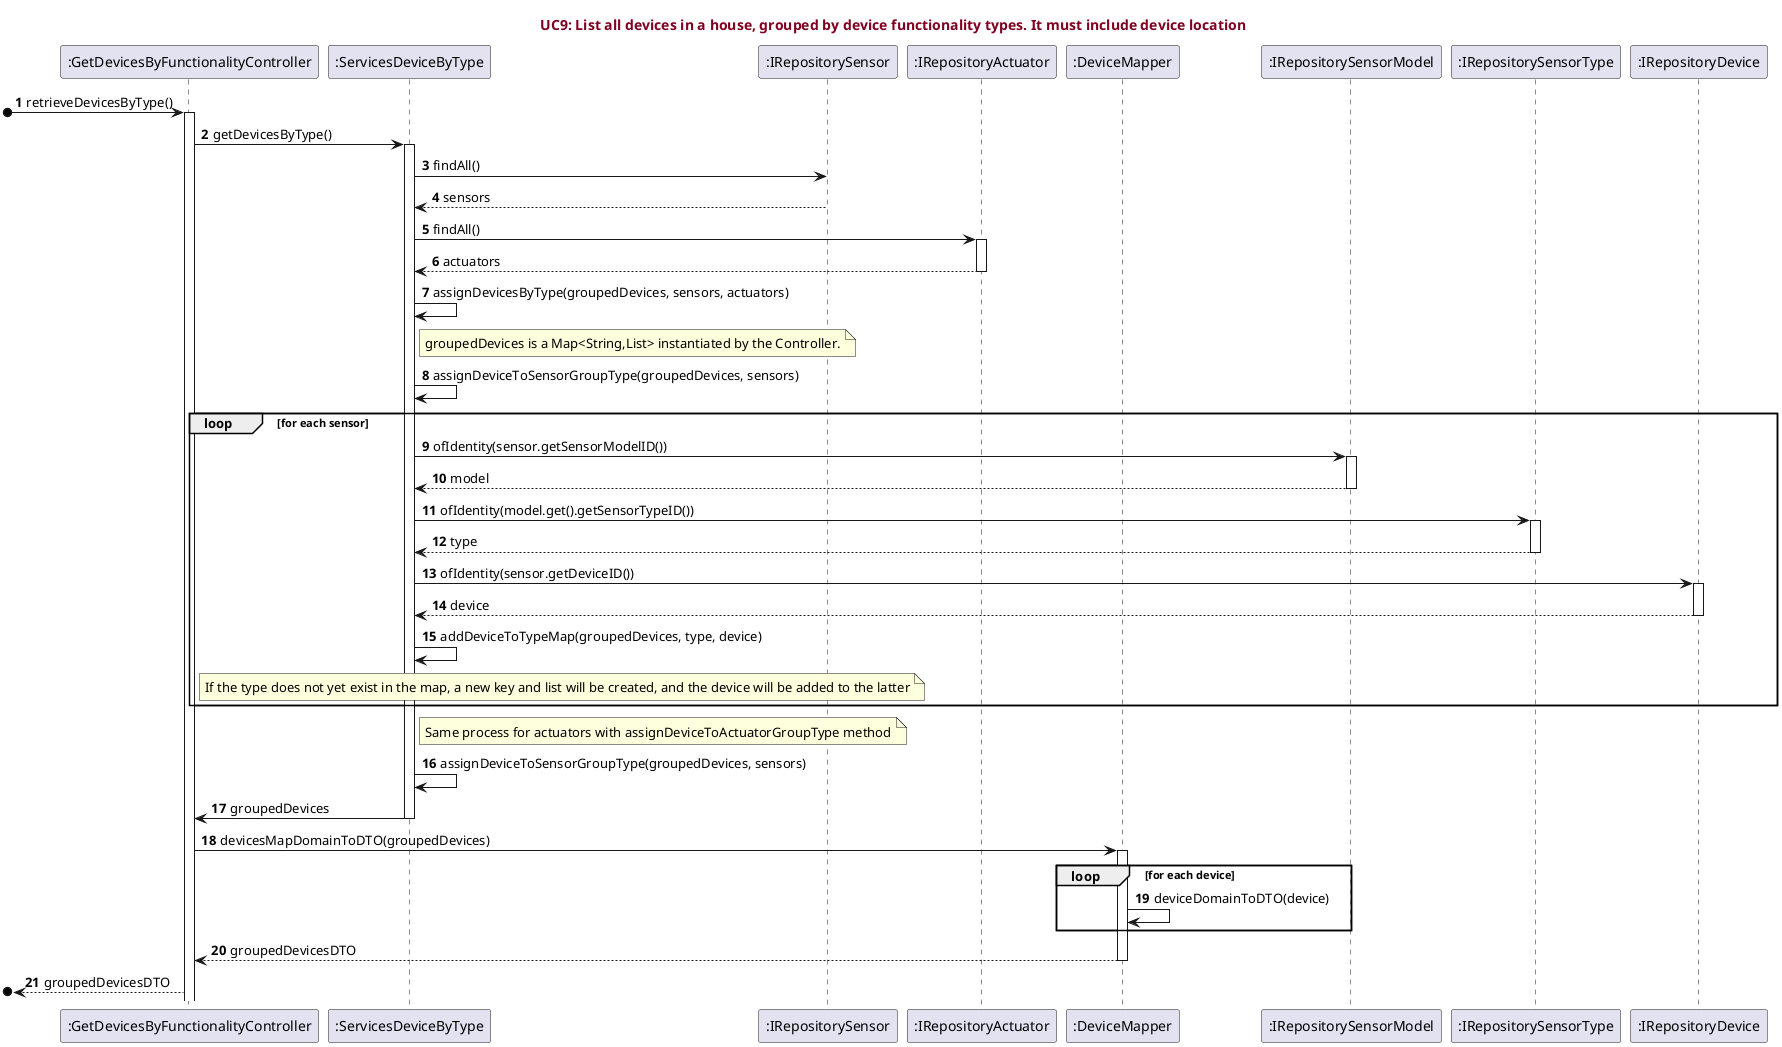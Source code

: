 @startuml

title <font color=#800020>UC9: List all devices in a house, grouped by device functionality types. It must include device location</font>

autonumber


participant ":GetDevicesByFunctionalityController"
participant ":ServicesDeviceByType"
participant ":IRepositorySensor"
participant ":IRepositoryActuator"
participant ":DeviceMapper"


[o-> ":GetDevicesByFunctionalityController" ++: retrieveDevicesByType()
":GetDevicesByFunctionalityController" -> ":ServicesDeviceByType" ++: getDevicesByType()
":ServicesDeviceByType" -> ":IRepositorySensor": findAll()
":IRepositorySensor" --> ":ServicesDeviceByType" --: sensors

":ServicesDeviceByType" -> ":IRepositoryActuator" ++: findAll()
":IRepositoryActuator" --> ":ServicesDeviceByType" --: actuators

":ServicesDeviceByType" -> ":ServicesDeviceByType": assignDevicesByType(groupedDevices, sensors, actuators)
    note right of ":ServicesDeviceByType"
        groupedDevices is a Map<String,List> instantiated by the Controller.
    end note

":ServicesDeviceByType" -> ":ServicesDeviceByType": assignDeviceToSensorGroupType(groupedDevices, sensors)
loop for each sensor
    ":ServicesDeviceByType" -> ":IRepositorySensorModel" ++: ofIdentity(sensor.getSensorModelID())
    ":IRepositorySensorModel" --> ":ServicesDeviceByType" --: model
    ":ServicesDeviceByType" -> ":IRepositorySensorType" ++: ofIdentity(model.get().getSensorTypeID())
    ":IRepositorySensorType" --> ":ServicesDeviceByType" --: type
    ":ServicesDeviceByType" -> ":IRepositoryDevice" ++: ofIdentity(sensor.getDeviceID())
    ":IRepositoryDevice" --> ":ServicesDeviceByType" --: device
    ":ServicesDeviceByType" -> ":ServicesDeviceByType": addDeviceToTypeMap(groupedDevices, type, device)
    note right of ":GetDevicesByFunctionalityController"
        If the type does not yet exist in the map, a new key and list will be created, and the device will be added to the latter
    end note
end



note right of ":ServicesDeviceByType"
    Same process for actuators with assignDeviceToActuatorGroupType method
end note

":ServicesDeviceByType" -> ":ServicesDeviceByType": assignDeviceToSensorGroupType(groupedDevices, sensors)
":ServicesDeviceByType" -> ":GetDevicesByFunctionalityController" --: groupedDevices
":GetDevicesByFunctionalityController" -> ":DeviceMapper" ++: devicesMapDomainToDTO(groupedDevices)
loop for each device
    ":DeviceMapper" -> ":DeviceMapper": deviceDomainToDTO(device)
end
":DeviceMapper" --> ":GetDevicesByFunctionalityController" --: groupedDevicesDTO

[o<-- ":GetDevicesByFunctionalityController": groupedDevicesDTO

@enduml